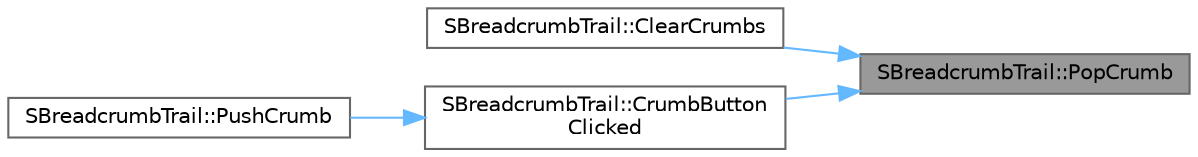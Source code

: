 digraph "SBreadcrumbTrail::PopCrumb"
{
 // INTERACTIVE_SVG=YES
 // LATEX_PDF_SIZE
  bgcolor="transparent";
  edge [fontname=Helvetica,fontsize=10,labelfontname=Helvetica,labelfontsize=10];
  node [fontname=Helvetica,fontsize=10,shape=box,height=0.2,width=0.4];
  rankdir="RL";
  Node1 [id="Node000001",label="SBreadcrumbTrail::PopCrumb",height=0.2,width=0.4,color="gray40", fillcolor="grey60", style="filled", fontcolor="black",tooltip="Pops a crumb off the end of the trail."];
  Node1 -> Node2 [id="edge1_Node000001_Node000002",dir="back",color="steelblue1",style="solid",tooltip=" "];
  Node2 [id="Node000002",label="SBreadcrumbTrail::ClearCrumbs",height=0.2,width=0.4,color="grey40", fillcolor="white", style="filled",URL="$dd/d7a/classSBreadcrumbTrail.html#a05597a3834ee730ef8765d93bfc1627d",tooltip="Removes all crumbs from the crumb box."];
  Node1 -> Node3 [id="edge2_Node000001_Node000003",dir="back",color="steelblue1",style="solid",tooltip=" "];
  Node3 [id="Node000003",label="SBreadcrumbTrail::CrumbButton\lClicked",height=0.2,width=0.4,color="grey40", fillcolor="white", style="filled",URL="$dd/d7a/classSBreadcrumbTrail.html#a80ddc846302001c545ec76ced071eba4",tooltip="Handler for when a crumb is clicked."];
  Node3 -> Node4 [id="edge3_Node000003_Node000004",dir="back",color="steelblue1",style="solid",tooltip=" "];
  Node4 [id="Node000004",label="SBreadcrumbTrail::PushCrumb",height=0.2,width=0.4,color="grey40", fillcolor="white", style="filled",URL="$dd/d7a/classSBreadcrumbTrail.html#af41f911d1197a2f0b1c0d7b70f88560c",tooltip="Adds a crumb to the end of the trail."];
}
